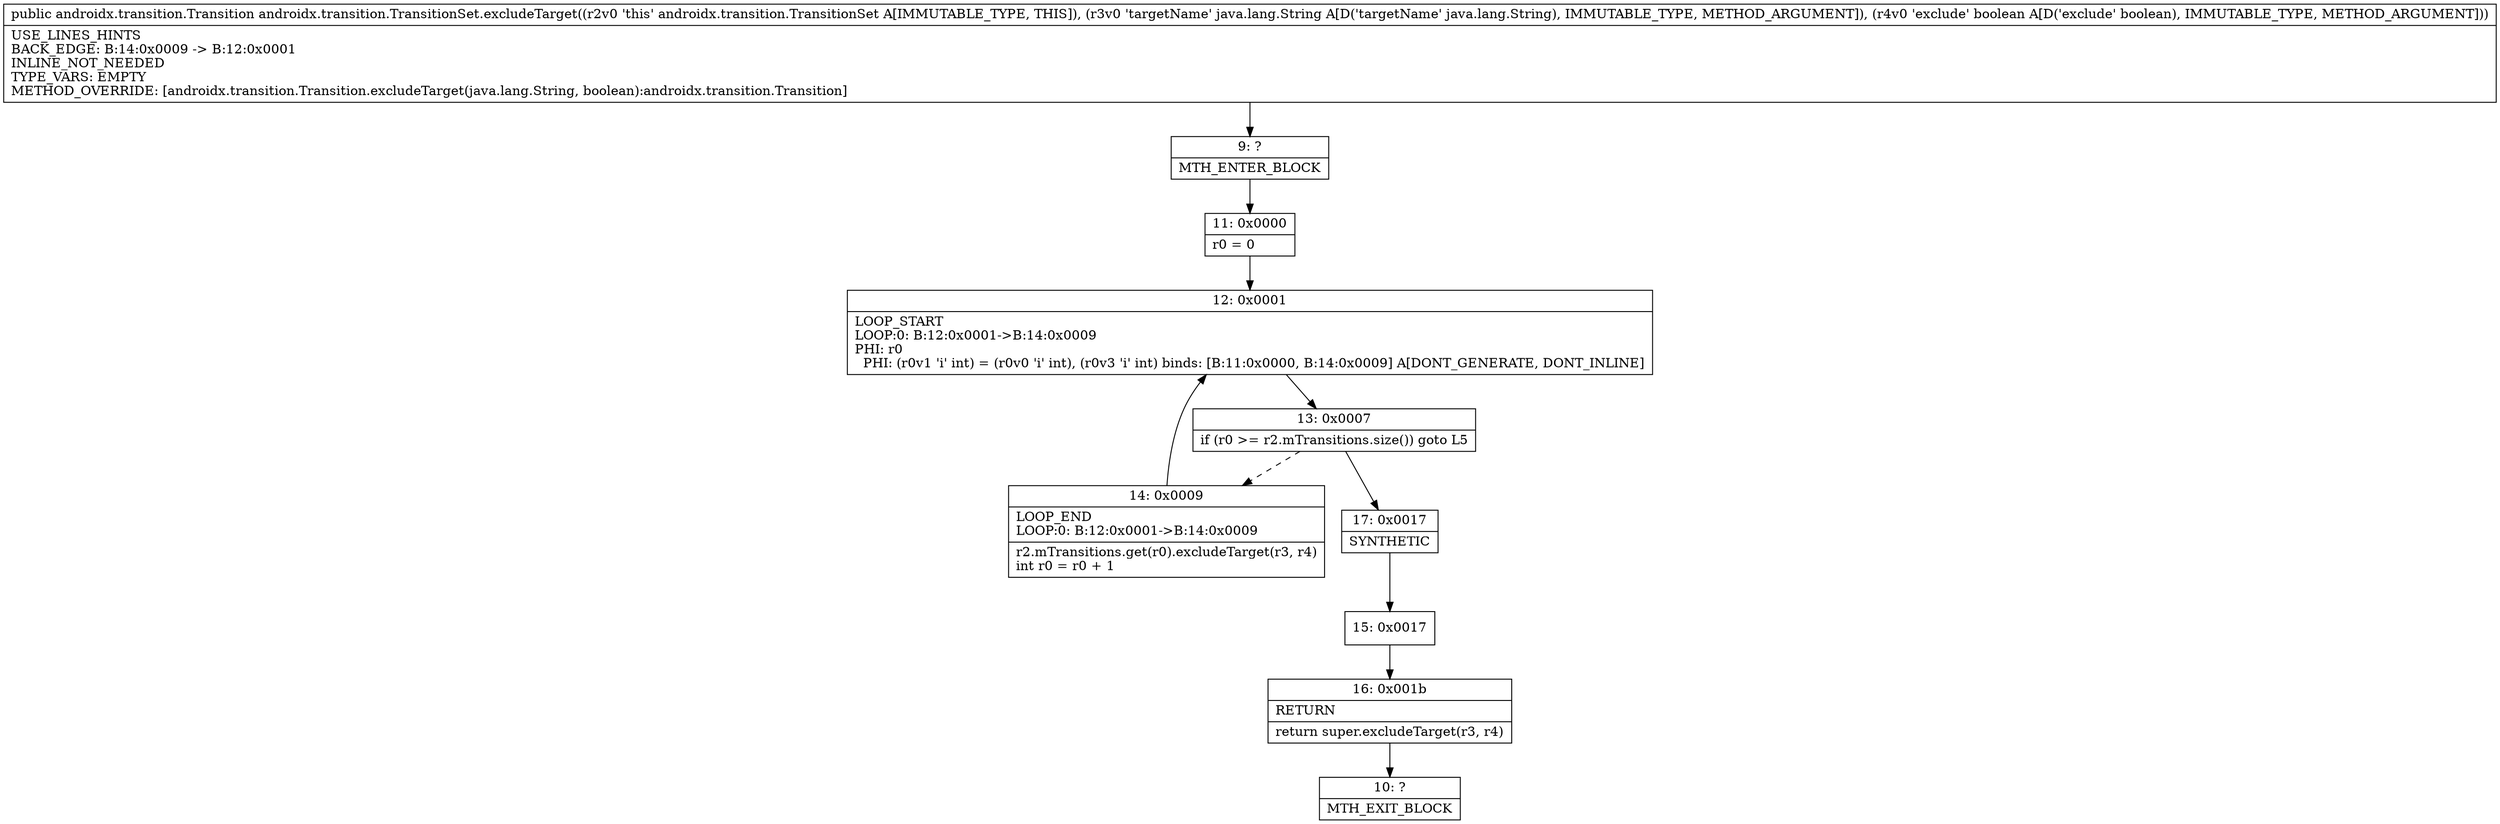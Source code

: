 digraph "CFG forandroidx.transition.TransitionSet.excludeTarget(Ljava\/lang\/String;Z)Landroidx\/transition\/Transition;" {
Node_9 [shape=record,label="{9\:\ ?|MTH_ENTER_BLOCK\l}"];
Node_11 [shape=record,label="{11\:\ 0x0000|r0 = 0\l}"];
Node_12 [shape=record,label="{12\:\ 0x0001|LOOP_START\lLOOP:0: B:12:0x0001\-\>B:14:0x0009\lPHI: r0 \l  PHI: (r0v1 'i' int) = (r0v0 'i' int), (r0v3 'i' int) binds: [B:11:0x0000, B:14:0x0009] A[DONT_GENERATE, DONT_INLINE]\l}"];
Node_13 [shape=record,label="{13\:\ 0x0007|if (r0 \>= r2.mTransitions.size()) goto L5\l}"];
Node_14 [shape=record,label="{14\:\ 0x0009|LOOP_END\lLOOP:0: B:12:0x0001\-\>B:14:0x0009\l|r2.mTransitions.get(r0).excludeTarget(r3, r4)\lint r0 = r0 + 1\l}"];
Node_17 [shape=record,label="{17\:\ 0x0017|SYNTHETIC\l}"];
Node_15 [shape=record,label="{15\:\ 0x0017}"];
Node_16 [shape=record,label="{16\:\ 0x001b|RETURN\l|return super.excludeTarget(r3, r4)\l}"];
Node_10 [shape=record,label="{10\:\ ?|MTH_EXIT_BLOCK\l}"];
MethodNode[shape=record,label="{public androidx.transition.Transition androidx.transition.TransitionSet.excludeTarget((r2v0 'this' androidx.transition.TransitionSet A[IMMUTABLE_TYPE, THIS]), (r3v0 'targetName' java.lang.String A[D('targetName' java.lang.String), IMMUTABLE_TYPE, METHOD_ARGUMENT]), (r4v0 'exclude' boolean A[D('exclude' boolean), IMMUTABLE_TYPE, METHOD_ARGUMENT]))  | USE_LINES_HINTS\lBACK_EDGE: B:14:0x0009 \-\> B:12:0x0001\lINLINE_NOT_NEEDED\lTYPE_VARS: EMPTY\lMETHOD_OVERRIDE: [androidx.transition.Transition.excludeTarget(java.lang.String, boolean):androidx.transition.Transition]\l}"];
MethodNode -> Node_9;Node_9 -> Node_11;
Node_11 -> Node_12;
Node_12 -> Node_13;
Node_13 -> Node_14[style=dashed];
Node_13 -> Node_17;
Node_14 -> Node_12;
Node_17 -> Node_15;
Node_15 -> Node_16;
Node_16 -> Node_10;
}

